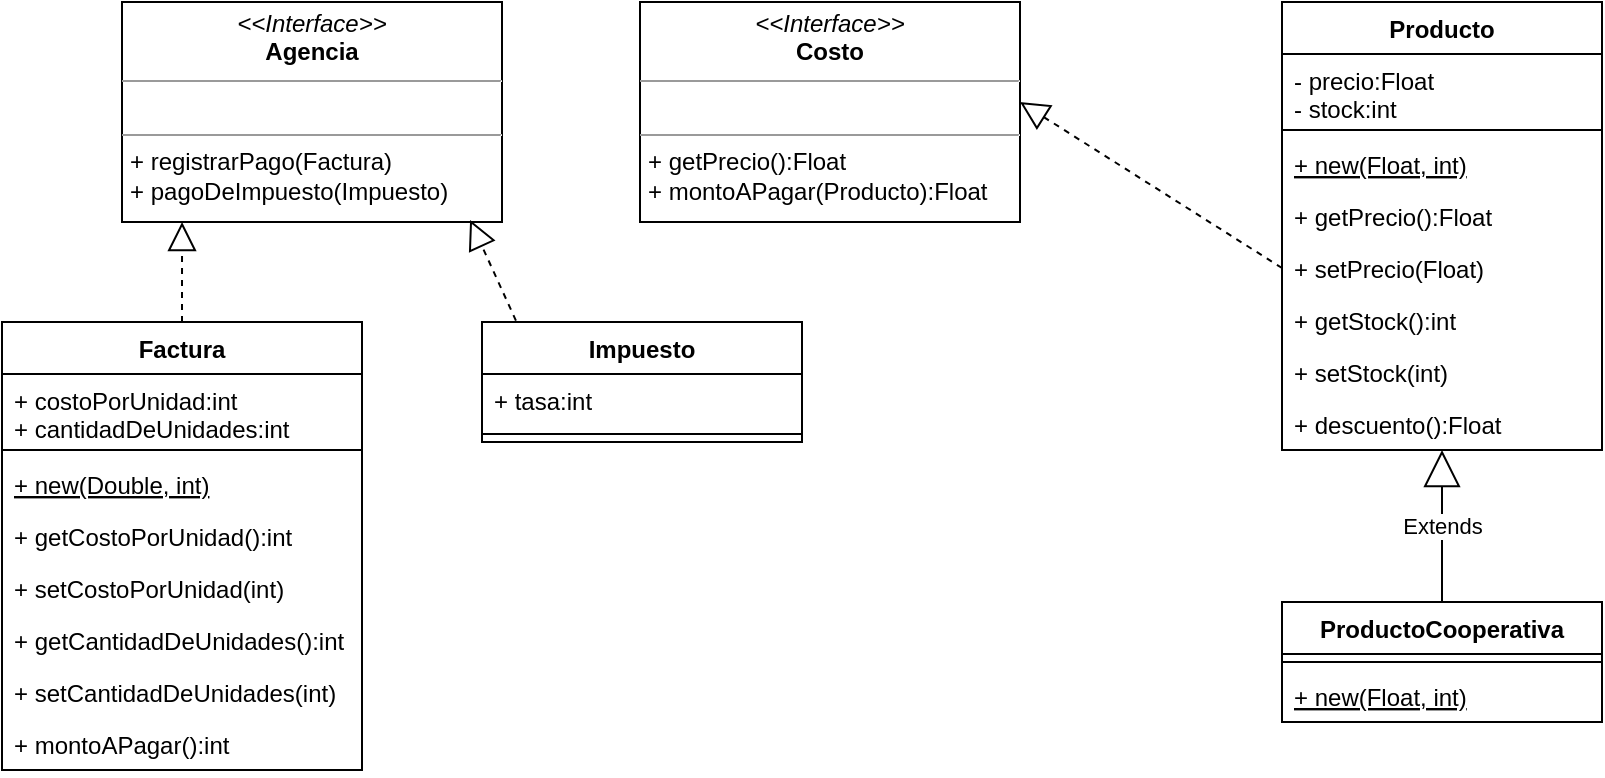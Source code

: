 <mxfile version="20.3.2" type="github">
  <diagram id="C5RBs43oDa-KdzZeNtuy" name="Page-1">
    <mxGraphModel dx="868" dy="450" grid="1" gridSize="10" guides="1" tooltips="1" connect="1" arrows="1" fold="1" page="1" pageScale="1" pageWidth="827" pageHeight="1169" math="0" shadow="0">
      <root>
        <mxCell id="WIyWlLk6GJQsqaUBKTNV-0" />
        <mxCell id="WIyWlLk6GJQsqaUBKTNV-1" parent="WIyWlLk6GJQsqaUBKTNV-0" />
        <mxCell id="ZSQ7LQ-eDz2OPc5gFVK6-1" value="&lt;p style=&quot;margin:0px;margin-top:4px;text-align:center;&quot;&gt;&lt;i&gt;&amp;lt;&amp;lt;Interface&amp;gt;&amp;gt;&lt;/i&gt;&lt;br&gt;&lt;b&gt;Costo&lt;/b&gt;&lt;/p&gt;&lt;hr size=&quot;1&quot;&gt;&lt;p style=&quot;margin:0px;margin-left:4px;&quot;&gt;&lt;br&gt;&lt;/p&gt;&lt;hr size=&quot;1&quot;&gt;&lt;p style=&quot;margin:0px;margin-left:4px;&quot;&gt;+ getPrecio():Float&lt;/p&gt;&lt;p style=&quot;margin:0px;margin-left:4px;&quot;&gt;+ montoAPagar(Producto):Float&lt;/p&gt;&lt;p style=&quot;margin:0px;margin-left:4px;&quot;&gt;&lt;br&gt;&lt;/p&gt;&lt;p style=&quot;margin:0px;margin-left:4px;&quot;&gt;&lt;br&gt;&lt;/p&gt;&lt;p style=&quot;margin:0px;margin-left:4px;&quot;&gt;&lt;br&gt;&lt;/p&gt;" style="verticalAlign=top;align=left;overflow=fill;fontSize=12;fontFamily=Helvetica;html=1;" parent="WIyWlLk6GJQsqaUBKTNV-1" vertex="1">
          <mxGeometry x="319" y="40" width="190" height="110" as="geometry" />
        </mxCell>
        <mxCell id="ZSQ7LQ-eDz2OPc5gFVK6-9" value="Producto" style="swimlane;fontStyle=1;align=center;verticalAlign=top;childLayout=stackLayout;horizontal=1;startSize=26;horizontalStack=0;resizeParent=1;resizeParentMax=0;resizeLast=0;collapsible=1;marginBottom=0;" parent="WIyWlLk6GJQsqaUBKTNV-1" vertex="1">
          <mxGeometry x="640" y="40" width="160" height="224" as="geometry" />
        </mxCell>
        <mxCell id="ZSQ7LQ-eDz2OPc5gFVK6-10" value="- precio:Float&#xa;- stock:int" style="text;strokeColor=none;fillColor=none;align=left;verticalAlign=top;spacingLeft=4;spacingRight=4;overflow=hidden;rotatable=0;points=[[0,0.5],[1,0.5]];portConstraint=eastwest;" parent="ZSQ7LQ-eDz2OPc5gFVK6-9" vertex="1">
          <mxGeometry y="26" width="160" height="34" as="geometry" />
        </mxCell>
        <mxCell id="ZSQ7LQ-eDz2OPc5gFVK6-11" value="" style="line;strokeWidth=1;fillColor=none;align=left;verticalAlign=middle;spacingTop=-1;spacingLeft=3;spacingRight=3;rotatable=0;labelPosition=right;points=[];portConstraint=eastwest;strokeColor=inherit;" parent="ZSQ7LQ-eDz2OPc5gFVK6-9" vertex="1">
          <mxGeometry y="60" width="160" height="8" as="geometry" />
        </mxCell>
        <mxCell id="ZSQ7LQ-eDz2OPc5gFVK6-12" value="+ new(Float, int)" style="text;strokeColor=none;fillColor=none;align=left;verticalAlign=top;spacingLeft=4;spacingRight=4;overflow=hidden;rotatable=0;points=[[0,0.5],[1,0.5]];portConstraint=eastwest;fontStyle=4" parent="ZSQ7LQ-eDz2OPc5gFVK6-9" vertex="1">
          <mxGeometry y="68" width="160" height="26" as="geometry" />
        </mxCell>
        <mxCell id="ZSQ7LQ-eDz2OPc5gFVK6-17" value="+ getPrecio():Float" style="text;strokeColor=none;fillColor=none;align=left;verticalAlign=top;spacingLeft=4;spacingRight=4;overflow=hidden;rotatable=0;points=[[0,0.5],[1,0.5]];portConstraint=eastwest;fontStyle=0" parent="ZSQ7LQ-eDz2OPc5gFVK6-9" vertex="1">
          <mxGeometry y="94" width="160" height="26" as="geometry" />
        </mxCell>
        <mxCell id="ZSQ7LQ-eDz2OPc5gFVK6-18" value="+ setPrecio(Float)" style="text;strokeColor=none;fillColor=none;align=left;verticalAlign=top;spacingLeft=4;spacingRight=4;overflow=hidden;rotatable=0;points=[[0,0.5],[1,0.5]];portConstraint=eastwest;fontStyle=0" parent="ZSQ7LQ-eDz2OPc5gFVK6-9" vertex="1">
          <mxGeometry y="120" width="160" height="26" as="geometry" />
        </mxCell>
        <mxCell id="ZSQ7LQ-eDz2OPc5gFVK6-19" value="+ getStock():int" style="text;strokeColor=none;fillColor=none;align=left;verticalAlign=top;spacingLeft=4;spacingRight=4;overflow=hidden;rotatable=0;points=[[0,0.5],[1,0.5]];portConstraint=eastwest;fontStyle=0" parent="ZSQ7LQ-eDz2OPc5gFVK6-9" vertex="1">
          <mxGeometry y="146" width="160" height="26" as="geometry" />
        </mxCell>
        <mxCell id="ZSQ7LQ-eDz2OPc5gFVK6-20" value="+ setStock(int)" style="text;strokeColor=none;fillColor=none;align=left;verticalAlign=top;spacingLeft=4;spacingRight=4;overflow=hidden;rotatable=0;points=[[0,0.5],[1,0.5]];portConstraint=eastwest;fontStyle=0" parent="ZSQ7LQ-eDz2OPc5gFVK6-9" vertex="1">
          <mxGeometry y="172" width="160" height="26" as="geometry" />
        </mxCell>
        <mxCell id="XG195wpEZH1MZy-vI4nw-0" value="+ descuento():Float" style="text;strokeColor=none;fillColor=none;align=left;verticalAlign=top;spacingLeft=4;spacingRight=4;overflow=hidden;rotatable=0;points=[[0,0.5],[1,0.5]];portConstraint=eastwest;fontStyle=0" parent="ZSQ7LQ-eDz2OPc5gFVK6-9" vertex="1">
          <mxGeometry y="198" width="160" height="26" as="geometry" />
        </mxCell>
        <mxCell id="ZSQ7LQ-eDz2OPc5gFVK6-21" value="ProductoCooperativa" style="swimlane;fontStyle=1;align=center;verticalAlign=top;childLayout=stackLayout;horizontal=1;startSize=26;horizontalStack=0;resizeParent=1;resizeParentMax=0;resizeLast=0;collapsible=1;marginBottom=0;" parent="WIyWlLk6GJQsqaUBKTNV-1" vertex="1">
          <mxGeometry x="640" y="340" width="160" height="60" as="geometry" />
        </mxCell>
        <mxCell id="ZSQ7LQ-eDz2OPc5gFVK6-23" value="" style="line;strokeWidth=1;fillColor=none;align=left;verticalAlign=middle;spacingTop=-1;spacingLeft=3;spacingRight=3;rotatable=0;labelPosition=right;points=[];portConstraint=eastwest;strokeColor=inherit;" parent="ZSQ7LQ-eDz2OPc5gFVK6-21" vertex="1">
          <mxGeometry y="26" width="160" height="8" as="geometry" />
        </mxCell>
        <mxCell id="ZSQ7LQ-eDz2OPc5gFVK6-24" value="+ new(Float, int)" style="text;strokeColor=none;fillColor=none;align=left;verticalAlign=top;spacingLeft=4;spacingRight=4;overflow=hidden;rotatable=0;points=[[0,0.5],[1,0.5]];portConstraint=eastwest;fontStyle=4" parent="ZSQ7LQ-eDz2OPc5gFVK6-21" vertex="1">
          <mxGeometry y="34" width="160" height="26" as="geometry" />
        </mxCell>
        <mxCell id="ZSQ7LQ-eDz2OPc5gFVK6-29" value="Extends" style="endArrow=block;endSize=16;endFill=0;html=1;rounded=0;exitX=0.5;exitY=0;exitDx=0;exitDy=0;exitPerimeter=0;" parent="WIyWlLk6GJQsqaUBKTNV-1" source="ZSQ7LQ-eDz2OPc5gFVK6-21" edge="1">
          <mxGeometry width="160" relative="1" as="geometry">
            <mxPoint x="730" y="338" as="sourcePoint" />
            <mxPoint x="720" y="264" as="targetPoint" />
          </mxGeometry>
        </mxCell>
        <mxCell id="ZSQ7LQ-eDz2OPc5gFVK6-30" value="" style="endArrow=block;dashed=1;endFill=0;endSize=12;html=1;rounded=0;exitX=0;exitY=0.5;exitDx=0;exitDy=0;" parent="WIyWlLk6GJQsqaUBKTNV-1" source="ZSQ7LQ-eDz2OPc5gFVK6-18" edge="1">
          <mxGeometry width="160" relative="1" as="geometry">
            <mxPoint x="599" y="150" as="sourcePoint" />
            <mxPoint x="509" y="90" as="targetPoint" />
          </mxGeometry>
        </mxCell>
        <mxCell id="XG195wpEZH1MZy-vI4nw-2" value="&lt;p style=&quot;margin:0px;margin-top:4px;text-align:center;&quot;&gt;&lt;i&gt;&amp;lt;&amp;lt;Interface&amp;gt;&amp;gt;&lt;/i&gt;&lt;br&gt;&lt;b&gt;Agencia&lt;/b&gt;&lt;/p&gt;&lt;hr size=&quot;1&quot;&gt;&lt;p style=&quot;margin:0px;margin-left:4px;&quot;&gt;&lt;br&gt;&lt;/p&gt;&lt;hr size=&quot;1&quot;&gt;&lt;p style=&quot;margin:0px;margin-left:4px;&quot;&gt;+ registrarPago(Factura)&lt;/p&gt;&lt;p style=&quot;margin:0px;margin-left:4px;&quot;&gt;+ pagoDeImpuesto(Impuesto)&lt;br&gt;&lt;br&gt;&lt;/p&gt;" style="verticalAlign=top;align=left;overflow=fill;fontSize=12;fontFamily=Helvetica;html=1;" parent="WIyWlLk6GJQsqaUBKTNV-1" vertex="1">
          <mxGeometry x="60" y="40" width="190" height="110" as="geometry" />
        </mxCell>
        <mxCell id="XG195wpEZH1MZy-vI4nw-3" value="Factura" style="swimlane;fontStyle=1;align=center;verticalAlign=top;childLayout=stackLayout;horizontal=1;startSize=26;horizontalStack=0;resizeParent=1;resizeParentMax=0;resizeLast=0;collapsible=1;marginBottom=0;" parent="WIyWlLk6GJQsqaUBKTNV-1" vertex="1">
          <mxGeometry y="200" width="180" height="224" as="geometry" />
        </mxCell>
        <mxCell id="XG195wpEZH1MZy-vI4nw-4" value="+ costoPorUnidad:int&#xa;+ cantidadDeUnidades:int&#xa;" style="text;strokeColor=none;fillColor=none;align=left;verticalAlign=top;spacingLeft=4;spacingRight=4;overflow=hidden;rotatable=0;points=[[0,0.5],[1,0.5]];portConstraint=eastwest;" parent="XG195wpEZH1MZy-vI4nw-3" vertex="1">
          <mxGeometry y="26" width="180" height="34" as="geometry" />
        </mxCell>
        <mxCell id="XG195wpEZH1MZy-vI4nw-5" value="" style="line;strokeWidth=1;fillColor=none;align=left;verticalAlign=middle;spacingTop=-1;spacingLeft=3;spacingRight=3;rotatable=0;labelPosition=right;points=[];portConstraint=eastwest;strokeColor=inherit;" parent="XG195wpEZH1MZy-vI4nw-3" vertex="1">
          <mxGeometry y="60" width="180" height="8" as="geometry" />
        </mxCell>
        <mxCell id="XG195wpEZH1MZy-vI4nw-6" value="+ new(Double, int)" style="text;strokeColor=none;fillColor=none;align=left;verticalAlign=top;spacingLeft=4;spacingRight=4;overflow=hidden;rotatable=0;points=[[0,0.5],[1,0.5]];portConstraint=eastwest;fontStyle=4" parent="XG195wpEZH1MZy-vI4nw-3" vertex="1">
          <mxGeometry y="68" width="180" height="26" as="geometry" />
        </mxCell>
        <mxCell id="XG195wpEZH1MZy-vI4nw-7" value="+ getCostoPorUnidad():int&#xa;" style="text;strokeColor=none;fillColor=none;align=left;verticalAlign=top;spacingLeft=4;spacingRight=4;overflow=hidden;rotatable=0;points=[[0,0.5],[1,0.5]];portConstraint=eastwest;" parent="XG195wpEZH1MZy-vI4nw-3" vertex="1">
          <mxGeometry y="94" width="180" height="26" as="geometry" />
        </mxCell>
        <mxCell id="XG195wpEZH1MZy-vI4nw-8" value="+ setCostoPorUnidad(int)&#xa;" style="text;strokeColor=none;fillColor=none;align=left;verticalAlign=top;spacingLeft=4;spacingRight=4;overflow=hidden;rotatable=0;points=[[0,0.5],[1,0.5]];portConstraint=eastwest;" parent="XG195wpEZH1MZy-vI4nw-3" vertex="1">
          <mxGeometry y="120" width="180" height="26" as="geometry" />
        </mxCell>
        <mxCell id="XG195wpEZH1MZy-vI4nw-9" value="+ getCantidadDeUnidades():int&#xa;" style="text;strokeColor=none;fillColor=none;align=left;verticalAlign=top;spacingLeft=4;spacingRight=4;overflow=hidden;rotatable=0;points=[[0,0.5],[1,0.5]];portConstraint=eastwest;" parent="XG195wpEZH1MZy-vI4nw-3" vertex="1">
          <mxGeometry y="146" width="180" height="26" as="geometry" />
        </mxCell>
        <mxCell id="XG195wpEZH1MZy-vI4nw-10" value="+ setCantidadDeUnidades(int)&#xa;" style="text;strokeColor=none;fillColor=none;align=left;verticalAlign=top;spacingLeft=4;spacingRight=4;overflow=hidden;rotatable=0;points=[[0,0.5],[1,0.5]];portConstraint=eastwest;" parent="XG195wpEZH1MZy-vI4nw-3" vertex="1">
          <mxGeometry y="172" width="180" height="26" as="geometry" />
        </mxCell>
        <mxCell id="XG195wpEZH1MZy-vI4nw-11" value="+ montoAPagar():int" style="text;strokeColor=none;fillColor=none;align=left;verticalAlign=top;spacingLeft=4;spacingRight=4;overflow=hidden;rotatable=0;points=[[0,0.5],[1,0.5]];portConstraint=eastwest;" parent="XG195wpEZH1MZy-vI4nw-3" vertex="1">
          <mxGeometry y="198" width="180" height="26" as="geometry" />
        </mxCell>
        <mxCell id="XG195wpEZH1MZy-vI4nw-12" value="Impuesto" style="swimlane;fontStyle=1;align=center;verticalAlign=top;childLayout=stackLayout;horizontal=1;startSize=26;horizontalStack=0;resizeParent=1;resizeParentMax=0;resizeLast=0;collapsible=1;marginBottom=0;" parent="WIyWlLk6GJQsqaUBKTNV-1" vertex="1">
          <mxGeometry x="240" y="200" width="160" height="60" as="geometry" />
        </mxCell>
        <mxCell id="XG195wpEZH1MZy-vI4nw-13" value="+ tasa:int" style="text;strokeColor=none;fillColor=none;align=left;verticalAlign=top;spacingLeft=4;spacingRight=4;overflow=hidden;rotatable=0;points=[[0,0.5],[1,0.5]];portConstraint=eastwest;" parent="XG195wpEZH1MZy-vI4nw-12" vertex="1">
          <mxGeometry y="26" width="160" height="26" as="geometry" />
        </mxCell>
        <mxCell id="XG195wpEZH1MZy-vI4nw-14" value="" style="line;strokeWidth=1;fillColor=none;align=left;verticalAlign=middle;spacingTop=-1;spacingLeft=3;spacingRight=3;rotatable=0;labelPosition=right;points=[];portConstraint=eastwest;strokeColor=inherit;" parent="XG195wpEZH1MZy-vI4nw-12" vertex="1">
          <mxGeometry y="52" width="160" height="8" as="geometry" />
        </mxCell>
        <mxCell id="XG195wpEZH1MZy-vI4nw-16" value="" style="endArrow=block;dashed=1;endFill=0;endSize=12;html=1;rounded=0;entryX=0.158;entryY=1;entryDx=0;entryDy=0;entryPerimeter=0;exitX=0.5;exitY=0;exitDx=0;exitDy=0;" parent="WIyWlLk6GJQsqaUBKTNV-1" source="XG195wpEZH1MZy-vI4nw-3" target="XG195wpEZH1MZy-vI4nw-2" edge="1">
          <mxGeometry width="160" relative="1" as="geometry">
            <mxPoint x="70" y="400" as="sourcePoint" />
            <mxPoint x="230" y="400" as="targetPoint" />
          </mxGeometry>
        </mxCell>
        <mxCell id="XG195wpEZH1MZy-vI4nw-17" value="" style="endArrow=block;dashed=1;endFill=0;endSize=12;html=1;rounded=0;entryX=0.916;entryY=0.991;entryDx=0;entryDy=0;entryPerimeter=0;exitX=0.106;exitY=-0.012;exitDx=0;exitDy=0;exitPerimeter=0;" parent="WIyWlLk6GJQsqaUBKTNV-1" source="XG195wpEZH1MZy-vI4nw-12" target="XG195wpEZH1MZy-vI4nw-2" edge="1">
          <mxGeometry width="160" relative="1" as="geometry">
            <mxPoint x="410" y="420" as="sourcePoint" />
            <mxPoint x="380" y="310" as="targetPoint" />
          </mxGeometry>
        </mxCell>
      </root>
    </mxGraphModel>
  </diagram>
</mxfile>
